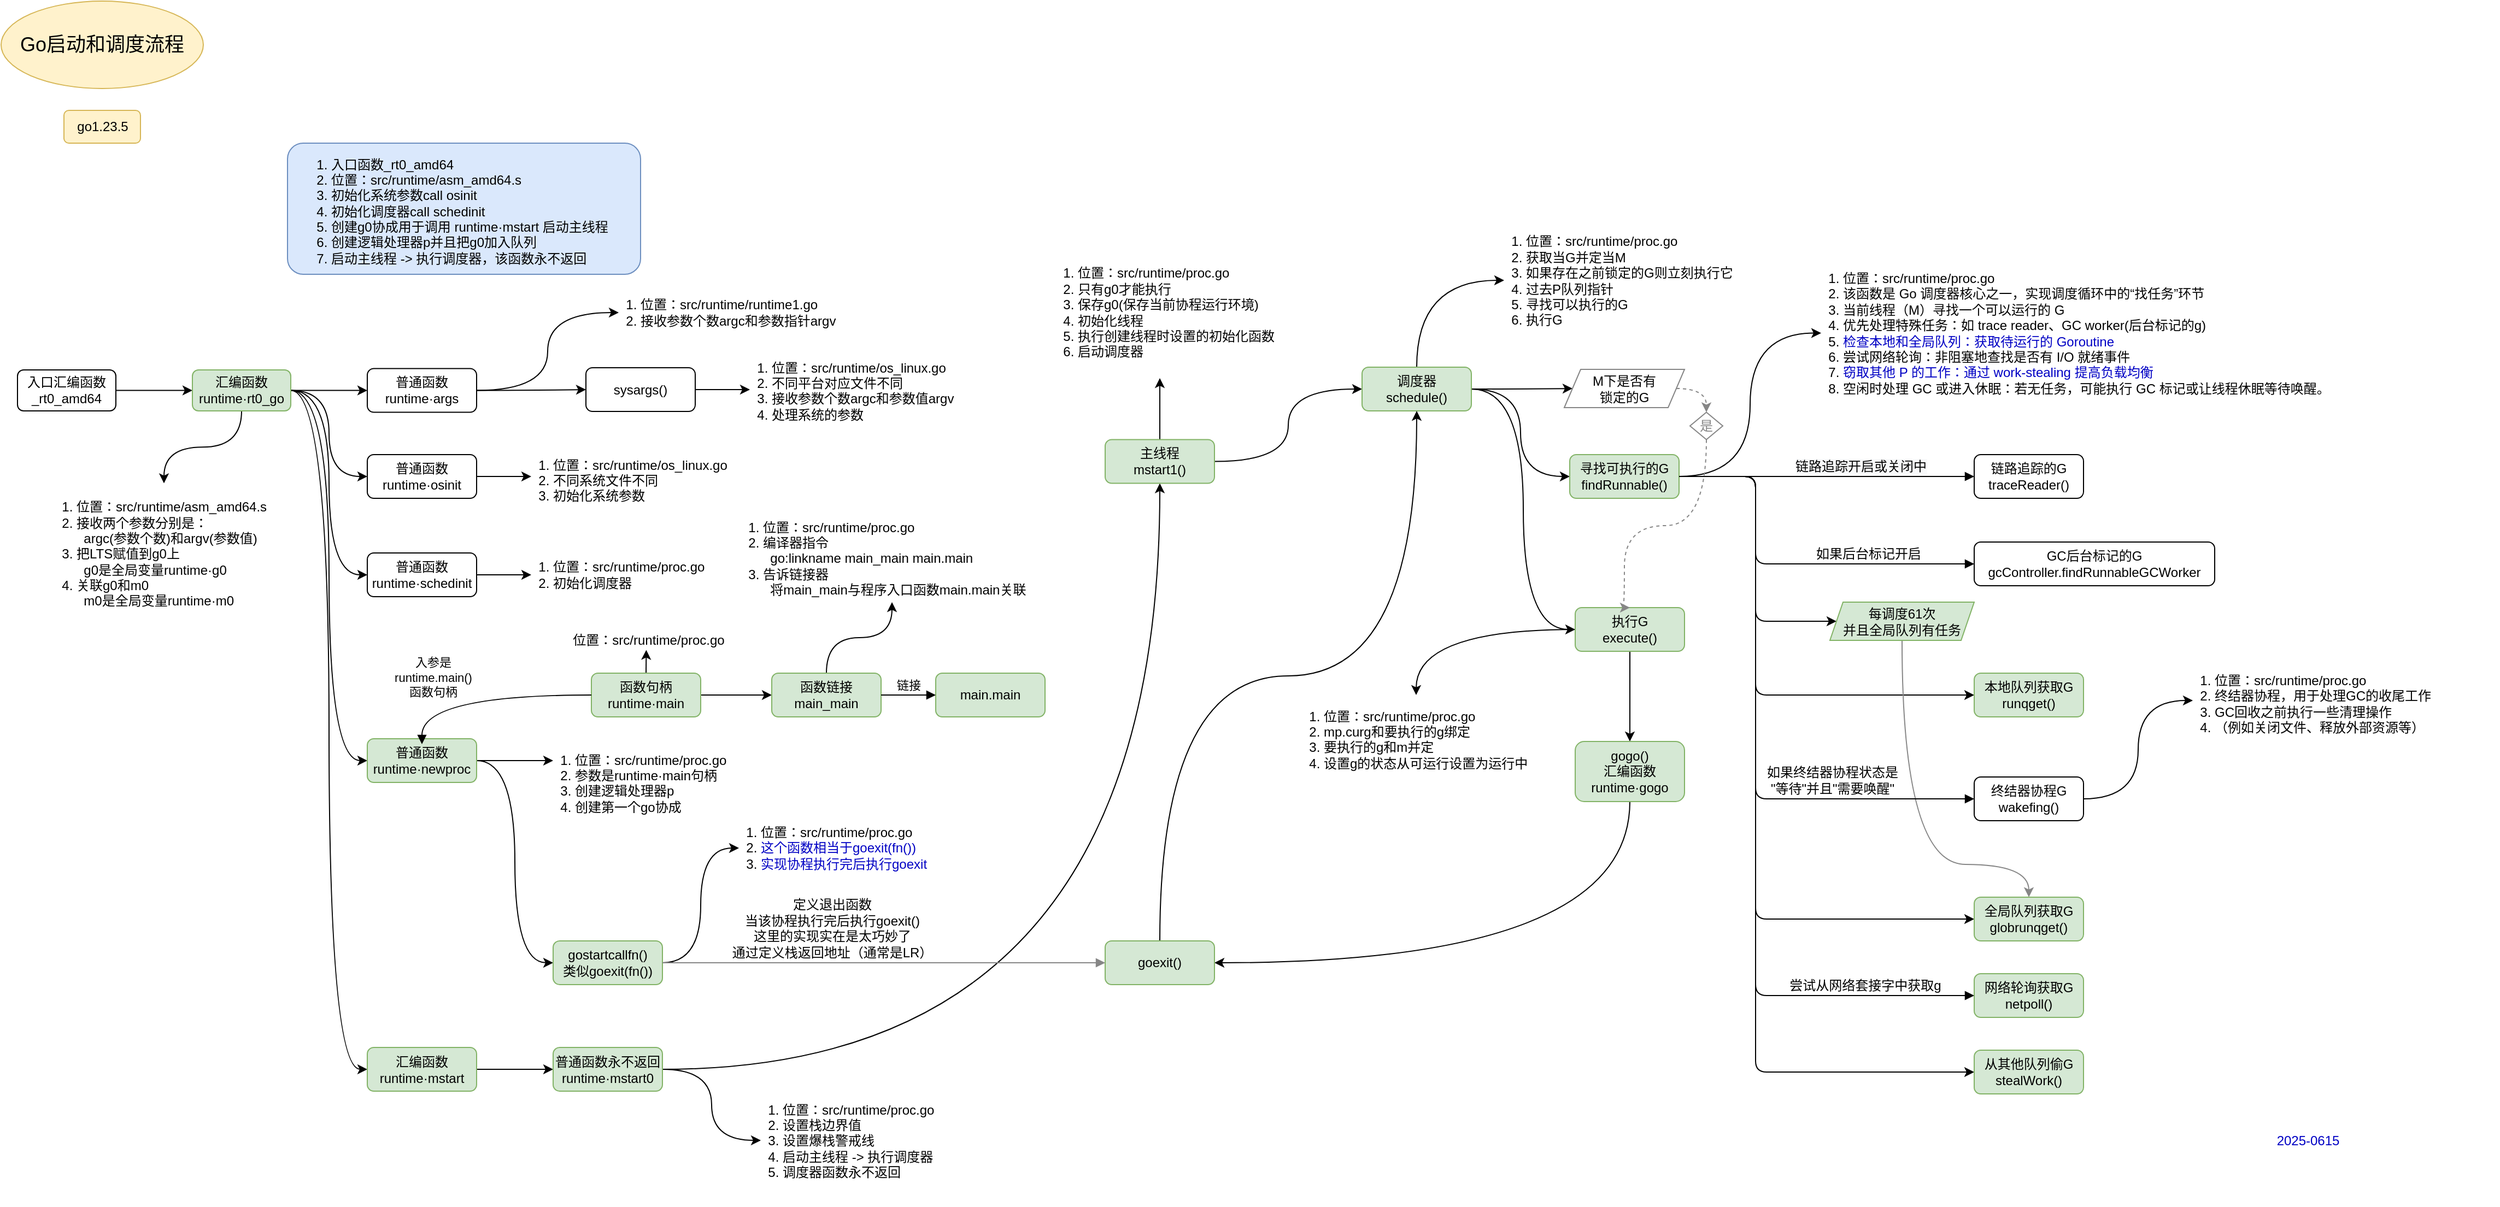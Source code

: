 <mxfile version="14.6.13" type="device"><diagram id="-mBx3Ixp7dYao347Tj0u" name="第 1 页"><mxGraphModel dx="632" dy="510" grid="1" gridSize="10" guides="1" tooltips="1" connect="1" arrows="1" fold="1" page="1" pageScale="1" pageWidth="827" pageHeight="1169" math="0" shadow="0"><root><mxCell id="0"/><mxCell id="1" parent="0"/><mxCell id="geAd1bpVaWgyXcSrwKbX-6" style="edgeStyle=orthogonalEdgeStyle;rounded=0;orthogonalLoop=1;jettySize=auto;html=1;entryX=0;entryY=0.5;entryDx=0;entryDy=0;" parent="1" source="geAd1bpVaWgyXcSrwKbX-2" target="geAd1bpVaWgyXcSrwKbX-5" edge="1"><mxGeometry relative="1" as="geometry"/></mxCell><mxCell id="geAd1bpVaWgyXcSrwKbX-2" value="入口汇编函数&lt;br&gt;_rt0_amd64" style="rounded=1;whiteSpace=wrap;html=1;" parent="1" vertex="1"><mxGeometry x="160" y="377.5" width="90" height="37.5" as="geometry"/></mxCell><mxCell id="geAd1bpVaWgyXcSrwKbX-38" style="edgeStyle=orthogonalEdgeStyle;curved=1;rounded=0;orthogonalLoop=1;jettySize=auto;html=1;fontSize=12;strokeWidth=1;" parent="1" source="geAd1bpVaWgyXcSrwKbX-5" target="geAd1bpVaWgyXcSrwKbX-30" edge="1"><mxGeometry relative="1" as="geometry"/></mxCell><mxCell id="geAd1bpVaWgyXcSrwKbX-53" style="edgeStyle=orthogonalEdgeStyle;curved=1;rounded=0;orthogonalLoop=1;jettySize=auto;html=1;entryX=0;entryY=0.5;entryDx=0;entryDy=0;fontSize=12;strokeWidth=1;" parent="1" source="geAd1bpVaWgyXcSrwKbX-5" target="geAd1bpVaWgyXcSrwKbX-32" edge="1"><mxGeometry relative="1" as="geometry"/></mxCell><mxCell id="geAd1bpVaWgyXcSrwKbX-54" style="edgeStyle=orthogonalEdgeStyle;curved=1;rounded=0;orthogonalLoop=1;jettySize=auto;html=1;entryX=0;entryY=0.5;entryDx=0;entryDy=0;fontSize=12;strokeWidth=1;" parent="1" source="geAd1bpVaWgyXcSrwKbX-5" target="geAd1bpVaWgyXcSrwKbX-33" edge="1"><mxGeometry relative="1" as="geometry"/></mxCell><mxCell id="geAd1bpVaWgyXcSrwKbX-55" style="edgeStyle=orthogonalEdgeStyle;curved=1;rounded=0;orthogonalLoop=1;jettySize=auto;html=1;entryX=0;entryY=0.5;entryDx=0;entryDy=0;fontSize=12;strokeWidth=1;" parent="1" source="geAd1bpVaWgyXcSrwKbX-5" target="geAd1bpVaWgyXcSrwKbX-34" edge="1"><mxGeometry relative="1" as="geometry"/></mxCell><mxCell id="geAd1bpVaWgyXcSrwKbX-56" style="edgeStyle=orthogonalEdgeStyle;curved=1;rounded=0;orthogonalLoop=1;jettySize=auto;html=1;entryX=0;entryY=0.5;entryDx=0;entryDy=0;fontSize=12;strokeWidth=1;" parent="1" source="geAd1bpVaWgyXcSrwKbX-5" target="geAd1bpVaWgyXcSrwKbX-39" edge="1"><mxGeometry relative="1" as="geometry"/></mxCell><mxCell id="geAd1bpVaWgyXcSrwKbX-57" style="edgeStyle=orthogonalEdgeStyle;curved=1;rounded=0;orthogonalLoop=1;jettySize=auto;html=1;entryX=0;entryY=0.5;entryDx=0;entryDy=0;fontSize=12;strokeWidth=1;" parent="1" source="geAd1bpVaWgyXcSrwKbX-5" target="geAd1bpVaWgyXcSrwKbX-40" edge="1"><mxGeometry relative="1" as="geometry"/></mxCell><mxCell id="geAd1bpVaWgyXcSrwKbX-5" value="汇编函数&lt;br&gt;runtime·rt0_go" style="rounded=1;whiteSpace=wrap;html=1;fillColor=#d5e8d4;strokeColor=#82b366;" parent="1" vertex="1"><mxGeometry x="320" y="377.5" width="90" height="37.5" as="geometry"/></mxCell><mxCell id="geAd1bpVaWgyXcSrwKbX-30" value="&lt;ol style=&quot;font-size: 12px&quot;&gt;&lt;li style=&quot;font-size: 12px&quot;&gt;位置：src/runtime/asm_amd64.s&lt;/li&gt;&lt;li style=&quot;font-size: 12px&quot;&gt;接收两个参数分别是：&lt;br&gt;&amp;nbsp; argc(参数个数)和argv(参数值)&lt;/li&gt;&lt;li style=&quot;font-size: 12px&quot;&gt;把LTS赋值到g0上&lt;br&gt;&amp;nbsp; g0是全局变量&lt;span style=&quot;font-size: 12px&quot;&gt;runtime·g0&lt;/span&gt;&lt;/li&gt;&lt;li style=&quot;font-size: 12px&quot;&gt;&lt;span style=&quot;font-size: 12px&quot;&gt;关联g0和m0&lt;br&gt;&lt;/span&gt;&amp;nbsp; m0是全局变量runtime·m0&lt;/li&gt;&lt;/ol&gt;" style="text;strokeColor=none;fillColor=none;html=1;verticalAlign=middle;overflow=hidden;align=left;spacing=0;labelBorderColor=none;labelBackgroundColor=none;imageWidth=24;imageHeight=24;arcSize=12;fontSize=12;absoluteArcSize=0;fillOpacity=100;" parent="1" vertex="1"><mxGeometry x="174" y="481.25" width="240" height="130" as="geometry"/></mxCell><mxCell id="geAd1bpVaWgyXcSrwKbX-60" style="edgeStyle=orthogonalEdgeStyle;curved=1;rounded=0;orthogonalLoop=1;jettySize=auto;html=1;entryX=0;entryY=0.5;entryDx=0;entryDy=0;fontSize=12;strokeWidth=1;" parent="1" source="geAd1bpVaWgyXcSrwKbX-32" target="geAd1bpVaWgyXcSrwKbX-59" edge="1"><mxGeometry relative="1" as="geometry"/></mxCell><mxCell id="geAd1bpVaWgyXcSrwKbX-62" style="edgeStyle=orthogonalEdgeStyle;curved=1;rounded=0;orthogonalLoop=1;jettySize=auto;html=1;fontSize=12;strokeWidth=1;" parent="1" source="geAd1bpVaWgyXcSrwKbX-32" target="geAd1bpVaWgyXcSrwKbX-61" edge="1"><mxGeometry relative="1" as="geometry"/></mxCell><mxCell id="geAd1bpVaWgyXcSrwKbX-32" value="普通函数&lt;br&gt;runtime·args" style="rounded=1;whiteSpace=wrap;html=1;labelBackgroundColor=none;align=center;" parent="1" vertex="1"><mxGeometry x="480" y="376.25" width="100" height="40" as="geometry"/></mxCell><mxCell id="geAd1bpVaWgyXcSrwKbX-69" style="edgeStyle=orthogonalEdgeStyle;curved=1;rounded=0;orthogonalLoop=1;jettySize=auto;html=1;fontSize=12;strokeWidth=1;" parent="1" source="geAd1bpVaWgyXcSrwKbX-33" target="geAd1bpVaWgyXcSrwKbX-67" edge="1"><mxGeometry relative="1" as="geometry"/></mxCell><mxCell id="geAd1bpVaWgyXcSrwKbX-33" value="普通函数&lt;br&gt;runtime·osinit" style="rounded=1;whiteSpace=wrap;html=1;labelBackgroundColor=none;align=center;" parent="1" vertex="1"><mxGeometry x="480" y="455" width="100" height="40" as="geometry"/></mxCell><mxCell id="geAd1bpVaWgyXcSrwKbX-68" style="edgeStyle=orthogonalEdgeStyle;curved=1;rounded=0;orthogonalLoop=1;jettySize=auto;html=1;fontSize=12;strokeWidth=1;entryX=0;entryY=0.5;entryDx=0;entryDy=0;" parent="1" source="geAd1bpVaWgyXcSrwKbX-34" target="geAd1bpVaWgyXcSrwKbX-66" edge="1"><mxGeometry relative="1" as="geometry"><mxPoint x="780" y="565" as="targetPoint"/></mxGeometry></mxCell><mxCell id="geAd1bpVaWgyXcSrwKbX-34" value="普通函数&lt;br&gt;runtime·schedinit" style="rounded=1;whiteSpace=wrap;html=1;labelBackgroundColor=none;align=center;" parent="1" vertex="1"><mxGeometry x="480" y="545" width="100" height="40" as="geometry"/></mxCell><mxCell id="geAd1bpVaWgyXcSrwKbX-49" style="edgeStyle=orthogonalEdgeStyle;curved=1;rounded=0;orthogonalLoop=1;jettySize=auto;html=1;entryX=0;entryY=0.25;entryDx=0;entryDy=0;fontSize=12;strokeWidth=1;" parent="1" source="geAd1bpVaWgyXcSrwKbX-39" target="geAd1bpVaWgyXcSrwKbX-48" edge="1"><mxGeometry relative="1" as="geometry"/></mxCell><mxCell id="geAd1bpVaWgyXcSrwKbX-139" style="edgeStyle=orthogonalEdgeStyle;curved=1;rounded=1;orthogonalLoop=1;jettySize=auto;html=1;entryX=0;entryY=0.5;entryDx=0;entryDy=0;fontSize=12;fontColor=#000000;strokeColor=#000000;strokeWidth=1;" parent="1" source="geAd1bpVaWgyXcSrwKbX-39" target="geAd1bpVaWgyXcSrwKbX-137" edge="1"><mxGeometry relative="1" as="geometry"/></mxCell><mxCell id="geAd1bpVaWgyXcSrwKbX-39" value="普通函数&lt;br&gt;runtime·newproc" style="rounded=1;whiteSpace=wrap;html=1;labelBackgroundColor=none;align=center;fillColor=#d5e8d4;strokeColor=#82b366;" parent="1" vertex="1"><mxGeometry x="480" y="715" width="100" height="40" as="geometry"/></mxCell><mxCell id="geAd1bpVaWgyXcSrwKbX-52" style="edgeStyle=orthogonalEdgeStyle;curved=1;rounded=0;orthogonalLoop=1;jettySize=auto;html=1;entryX=0;entryY=0.5;entryDx=0;entryDy=0;fontSize=12;strokeWidth=1;" parent="1" source="geAd1bpVaWgyXcSrwKbX-40" target="geAd1bpVaWgyXcSrwKbX-45" edge="1"><mxGeometry relative="1" as="geometry"/></mxCell><mxCell id="geAd1bpVaWgyXcSrwKbX-40" value="汇编函数&lt;br&gt;runtime·mstart" style="rounded=1;whiteSpace=wrap;html=1;labelBackgroundColor=none;align=center;fillColor=#d5e8d4;strokeColor=#82b366;" parent="1" vertex="1"><mxGeometry x="480" y="997.5" width="100" height="40" as="geometry"/></mxCell><mxCell id="geAd1bpVaWgyXcSrwKbX-71" style="edgeStyle=orthogonalEdgeStyle;curved=1;rounded=0;orthogonalLoop=1;jettySize=auto;html=1;entryX=0;entryY=0.5;entryDx=0;entryDy=0;fontSize=12;strokeWidth=1;" parent="1" source="geAd1bpVaWgyXcSrwKbX-45" target="geAd1bpVaWgyXcSrwKbX-70" edge="1"><mxGeometry relative="1" as="geometry"/></mxCell><mxCell id="geAd1bpVaWgyXcSrwKbX-73" style="edgeStyle=orthogonalEdgeStyle;curved=1;rounded=0;orthogonalLoop=1;jettySize=auto;html=1;entryX=0.5;entryY=1;entryDx=0;entryDy=0;fontSize=12;strokeWidth=1;" parent="1" source="geAd1bpVaWgyXcSrwKbX-45" target="geAd1bpVaWgyXcSrwKbX-72" edge="1"><mxGeometry relative="1" as="geometry"><mxPoint x="1100" y="550" as="targetPoint"/></mxGeometry></mxCell><mxCell id="geAd1bpVaWgyXcSrwKbX-45" value="&lt;span&gt;普通函数永不返回&lt;/span&gt;&lt;br&gt;runtime·mstart0" style="rounded=1;whiteSpace=wrap;html=1;labelBackgroundColor=none;align=center;fillColor=#d5e8d4;strokeColor=#82b366;" parent="1" vertex="1"><mxGeometry x="650" y="997.5" width="100" height="40" as="geometry"/></mxCell><mxCell id="geAd1bpVaWgyXcSrwKbX-48" value="&lt;ol&gt;&lt;li&gt;&lt;span style=&quot;font-size: 12px ; text-align: center&quot;&gt;位置：&lt;/span&gt;src/runtime/proc.go&lt;/li&gt;&lt;li style=&quot;font-size: 12px&quot;&gt;&lt;span style=&quot;text-align: center&quot;&gt;参数是runtime·main句柄&lt;/span&gt;&lt;br&gt;&lt;/li&gt;&lt;li style=&quot;font-size: 12px&quot;&gt;创建逻辑处理器p&lt;/li&gt;&lt;li style=&quot;font-size: 12px&quot;&gt;创建第一个go协成&lt;/li&gt;&lt;/ol&gt;" style="text;strokeColor=none;fillColor=none;html=1;verticalAlign=middle;overflow=hidden;align=left;spacing=0;labelBorderColor=none;labelBackgroundColor=none;imageWidth=24;imageHeight=24;arcSize=12;fontSize=12;absoluteArcSize=0;fillOpacity=100;spacingLeft=-20;" parent="1" vertex="1"><mxGeometry x="650" y="715" width="190" height="80" as="geometry"/></mxCell><mxCell id="geAd1bpVaWgyXcSrwKbX-59" value="&lt;ol&gt;&lt;li&gt;&lt;span style=&quot;font-size: 12px ; text-align: center&quot;&gt;位置：&lt;/span&gt;src/runtime/runtime1.go&lt;/li&gt;&lt;li style=&quot;font-size: 12px&quot;&gt;接收参数个数argc和参数指针argv&lt;/li&gt;&lt;/ol&gt;" style="text;strokeColor=none;fillColor=none;html=1;verticalAlign=middle;overflow=hidden;align=left;spacing=0;labelBorderColor=none;labelBackgroundColor=none;imageWidth=24;imageHeight=24;arcSize=12;fontSize=12;absoluteArcSize=0;fillOpacity=100;spacingLeft=-20;" parent="1" vertex="1"><mxGeometry x="710" y="285" width="240" height="80" as="geometry"/></mxCell><mxCell id="geAd1bpVaWgyXcSrwKbX-64" style="edgeStyle=orthogonalEdgeStyle;curved=1;rounded=0;orthogonalLoop=1;jettySize=auto;html=1;fontSize=12;strokeWidth=1;" parent="1" source="geAd1bpVaWgyXcSrwKbX-61" target="geAd1bpVaWgyXcSrwKbX-63" edge="1"><mxGeometry relative="1" as="geometry"/></mxCell><mxCell id="geAd1bpVaWgyXcSrwKbX-61" value="sysargs()" style="rounded=1;whiteSpace=wrap;html=1;labelBackgroundColor=none;align=center;" parent="1" vertex="1"><mxGeometry x="680" y="375.5" width="100" height="40" as="geometry"/></mxCell><mxCell id="geAd1bpVaWgyXcSrwKbX-63" value="&lt;ol&gt;&lt;li&gt;&lt;span style=&quot;font-size: 12px ; text-align: center&quot;&gt;位置：&lt;/span&gt;src/runtime/os_linux.go&lt;/li&gt;&lt;li&gt;不同平台对应文件不同&lt;/li&gt;&lt;li style=&quot;font-size: 12px&quot;&gt;接收参数个数argc和参数值argv&lt;/li&gt;&lt;li style=&quot;font-size: 12px&quot;&gt;处理系统的参数&lt;/li&gt;&lt;/ol&gt;" style="text;strokeColor=none;fillColor=none;html=1;verticalAlign=middle;overflow=hidden;align=left;spacing=0;labelBorderColor=none;labelBackgroundColor=none;imageWidth=24;imageHeight=24;arcSize=12;fontSize=12;absoluteArcSize=0;fillOpacity=100;spacingLeft=-20;" parent="1" vertex="1"><mxGeometry x="830" y="355.5" width="240" height="80" as="geometry"/></mxCell><mxCell id="geAd1bpVaWgyXcSrwKbX-65" value="&lt;ol&gt;&lt;li&gt;&lt;span style=&quot;text-align: center&quot;&gt;入口函数_rt0_amd64&lt;/span&gt;&lt;br&gt;&lt;/li&gt;&lt;li&gt;位置：src/runtime/asm_amd64.s&lt;/li&gt;&lt;li&gt;初始化系统参数call osinit&lt;/li&gt;&lt;li style=&quot;font-size: 12px&quot;&gt;初始化调度器call schedinit&lt;/li&gt;&lt;li style=&quot;font-size: 12px&quot;&gt;&lt;span&gt;创建g0协成用于&lt;/span&gt;&lt;span&gt;调用 runtime·mstart 启动主线程&lt;/span&gt;&lt;/li&gt;&lt;li style=&quot;font-size: 12px&quot;&gt;&lt;span&gt;创建逻辑处理器p并且把g0加入队列&lt;/span&gt;&lt;br&gt;&lt;/li&gt;&lt;li&gt;启动主线程 -&amp;gt; 执行调度器，该函数永不返回&lt;br&gt;&lt;/li&gt;&lt;/ol&gt;" style="text;html=1;verticalAlign=middle;overflow=hidden;align=left;spacing=0;labelBorderColor=none;labelBackgroundColor=none;imageWidth=24;imageHeight=24;arcSize=12;fontSize=12;absoluteArcSize=0;fillOpacity=100;fillColor=#dae8fc;strokeColor=#6c8ebf;rounded=1;" parent="1" vertex="1"><mxGeometry x="407" y="170" width="323" height="120" as="geometry"/></mxCell><mxCell id="geAd1bpVaWgyXcSrwKbX-66" value="&lt;ol&gt;&lt;li&gt;&lt;span style=&quot;font-size: 12px;&quot;&gt;位置：&lt;/span&gt;src/runtime/proc.go&lt;/li&gt;&lt;li style=&quot;font-size: 12px;&quot;&gt;初始化调度器&lt;/li&gt;&lt;/ol&gt;" style="text;strokeColor=none;fillColor=none;html=1;verticalAlign=middle;overflow=hidden;align=left;spacing=0;labelBorderColor=none;labelBackgroundColor=none;imageWidth=24;imageHeight=24;arcSize=12;fontSize=12;absoluteArcSize=0;fillOpacity=100;spacingLeft=-20;" parent="1" vertex="1"><mxGeometry x="630" y="535" width="190" height="60" as="geometry"/></mxCell><mxCell id="geAd1bpVaWgyXcSrwKbX-67" value="&lt;ol&gt;&lt;li&gt;&lt;span style=&quot;font-size: 12px&quot;&gt;位置：&lt;/span&gt;src/runtime/os_linux.go&lt;/li&gt;&lt;li&gt;不同系统文件不同&lt;/li&gt;&lt;li style=&quot;font-size: 12px&quot;&gt;初始化系统参数&lt;/li&gt;&lt;/ol&gt;" style="text;strokeColor=none;fillColor=none;html=1;verticalAlign=middle;overflow=hidden;align=left;spacing=0;labelBorderColor=none;labelBackgroundColor=none;imageWidth=24;imageHeight=24;arcSize=12;fontSize=12;absoluteArcSize=0;fillOpacity=100;spacingLeft=-20;" parent="1" vertex="1"><mxGeometry x="630" y="445" width="210" height="60" as="geometry"/></mxCell><mxCell id="geAd1bpVaWgyXcSrwKbX-70" value="&lt;ol&gt;&lt;li&gt;&lt;span style=&quot;font-size: 12px ; text-align: center&quot;&gt;位置：&lt;/span&gt;src/runtime/proc.go&lt;/li&gt;&lt;li&gt;设置栈边界值&lt;/li&gt;&lt;li&gt;设置爆栈警戒线&lt;/li&gt;&lt;li&gt;启动主线程 -&amp;gt; 执行调度器&lt;/li&gt;&lt;li&gt;调度器函数永不返回&lt;br&gt;&lt;/li&gt;&lt;/ol&gt;" style="text;strokeColor=none;fillColor=none;html=1;verticalAlign=middle;overflow=hidden;align=left;spacing=0;labelBorderColor=none;labelBackgroundColor=none;imageWidth=24;imageHeight=24;arcSize=12;fontSize=12;absoluteArcSize=0;fillOpacity=100;spacingLeft=-20;" parent="1" vertex="1"><mxGeometry x="840" y="1022.5" width="200" height="120" as="geometry"/></mxCell><mxCell id="geAd1bpVaWgyXcSrwKbX-75" style="edgeStyle=orthogonalEdgeStyle;curved=1;rounded=0;orthogonalLoop=1;jettySize=auto;html=1;entryX=0.5;entryY=1;entryDx=0;entryDy=0;fontSize=12;strokeWidth=1;" parent="1" source="geAd1bpVaWgyXcSrwKbX-72" target="geAd1bpVaWgyXcSrwKbX-74" edge="1"><mxGeometry relative="1" as="geometry"/></mxCell><mxCell id="geAd1bpVaWgyXcSrwKbX-77" style="edgeStyle=orthogonalEdgeStyle;curved=1;rounded=0;orthogonalLoop=1;jettySize=auto;html=1;entryX=0;entryY=0.5;entryDx=0;entryDy=0;fontSize=12;strokeWidth=1;" parent="1" source="geAd1bpVaWgyXcSrwKbX-72" target="geAd1bpVaWgyXcSrwKbX-76" edge="1"><mxGeometry relative="1" as="geometry"/></mxCell><mxCell id="geAd1bpVaWgyXcSrwKbX-72" value="主线程&lt;br&gt;mstart1()" style="rounded=1;whiteSpace=wrap;html=1;labelBackgroundColor=none;fontSize=12;align=center;fillColor=#d5e8d4;strokeColor=#82b366;" parent="1" vertex="1"><mxGeometry x="1155" y="441.25" width="100" height="40" as="geometry"/></mxCell><mxCell id="geAd1bpVaWgyXcSrwKbX-74" value="&lt;ol&gt;&lt;li&gt;&lt;span style=&quot;font-size: 12px ; text-align: center&quot;&gt;位置：&lt;/span&gt;src/runtime/proc.go&lt;/li&gt;&lt;li&gt;只有g0才能执行&lt;/li&gt;&lt;li&gt;保存g0(保存当前协程运行环境)&lt;/li&gt;&lt;li&gt;初始化线程&lt;/li&gt;&lt;li&gt;执行创建线程时设置的初始化函数&lt;/li&gt;&lt;li&gt;启动调度器&lt;/li&gt;&lt;/ol&gt;" style="text;strokeColor=none;fillColor=none;html=1;verticalAlign=middle;overflow=hidden;align=left;spacing=0;labelBorderColor=none;labelBackgroundColor=none;imageWidth=24;imageHeight=24;arcSize=12;fontSize=12;absoluteArcSize=0;fillOpacity=100;" parent="1" vertex="1"><mxGeometry x="1090" y="265" width="230" height="120" as="geometry"/></mxCell><mxCell id="geAd1bpVaWgyXcSrwKbX-88" style="edgeStyle=orthogonalEdgeStyle;curved=1;rounded=0;orthogonalLoop=1;jettySize=auto;html=1;entryX=0;entryY=0.5;entryDx=0;entryDy=0;fontSize=12;strokeWidth=1;exitX=0.5;exitY=0;exitDx=0;exitDy=0;" parent="1" source="geAd1bpVaWgyXcSrwKbX-76" target="geAd1bpVaWgyXcSrwKbX-87" edge="1"><mxGeometry relative="1" as="geometry"/></mxCell><mxCell id="geAd1bpVaWgyXcSrwKbX-93" style="edgeStyle=orthogonalEdgeStyle;curved=1;rounded=0;orthogonalLoop=1;jettySize=auto;html=1;fontSize=12;strokeWidth=1;entryX=0;entryY=0.5;entryDx=0;entryDy=0;" parent="1" source="geAd1bpVaWgyXcSrwKbX-76" target="geAd1bpVaWgyXcSrwKbX-115" edge="1"><mxGeometry relative="1" as="geometry"><mxPoint x="1560" y="370" as="targetPoint"/></mxGeometry></mxCell><mxCell id="geAd1bpVaWgyXcSrwKbX-96" style="edgeStyle=orthogonalEdgeStyle;curved=1;rounded=0;orthogonalLoop=1;jettySize=auto;html=1;entryX=0;entryY=0.5;entryDx=0;entryDy=0;fontSize=12;strokeWidth=1;" parent="1" source="geAd1bpVaWgyXcSrwKbX-76" target="geAd1bpVaWgyXcSrwKbX-89" edge="1"><mxGeometry relative="1" as="geometry"/></mxCell><mxCell id="geAd1bpVaWgyXcSrwKbX-97" style="edgeStyle=orthogonalEdgeStyle;curved=1;rounded=0;orthogonalLoop=1;jettySize=auto;html=1;entryX=0;entryY=0.5;entryDx=0;entryDy=0;fontSize=12;strokeWidth=1;" parent="1" source="geAd1bpVaWgyXcSrwKbX-76" target="geAd1bpVaWgyXcSrwKbX-91" edge="1"><mxGeometry relative="1" as="geometry"/></mxCell><mxCell id="geAd1bpVaWgyXcSrwKbX-76" value="调度器&lt;br&gt;schedule()" style="rounded=1;whiteSpace=wrap;html=1;labelBackgroundColor=none;fontSize=12;align=center;fillColor=#d5e8d4;strokeColor=#82b366;" parent="1" vertex="1"><mxGeometry x="1390" y="375" width="100" height="40" as="geometry"/></mxCell><mxCell id="geAd1bpVaWgyXcSrwKbX-94" style="edgeStyle=orthogonalEdgeStyle;curved=1;rounded=0;orthogonalLoop=1;jettySize=auto;html=1;entryX=0.5;entryY=0;entryDx=0;entryDy=0;fontSize=12;strokeWidth=1;fontColor=#C6C6C6;dashed=1;strokeColor=#868686;exitX=1;exitY=0.5;exitDx=0;exitDy=0;" parent="1" source="geAd1bpVaWgyXcSrwKbX-115" target="geAd1bpVaWgyXcSrwKbX-92" edge="1"><mxGeometry relative="1" as="geometry"/></mxCell><mxCell id="geAd1bpVaWgyXcSrwKbX-87" value="&lt;ol&gt;&lt;li&gt;&lt;span style=&quot;font-size: 12px ; text-align: center&quot;&gt;位置：&lt;/span&gt;src/runtime/proc.go&lt;/li&gt;&lt;li&gt;获取当G并定当M&lt;/li&gt;&lt;li&gt;如果存在之前锁定的G则立刻执行它&lt;/li&gt;&lt;li&gt;过去P队列指针&lt;/li&gt;&lt;li&gt;寻找可以执行的G&lt;/li&gt;&lt;li&gt;执行G&lt;/li&gt;&lt;/ol&gt;" style="text;strokeColor=none;fillColor=none;html=1;verticalAlign=middle;overflow=hidden;align=left;spacing=0;labelBorderColor=none;labelBackgroundColor=none;imageWidth=24;imageHeight=24;arcSize=12;fontSize=12;absoluteArcSize=0;fillOpacity=100;spacingLeft=-20;" parent="1" vertex="1"><mxGeometry x="1520" y="235.5" width="240" height="120" as="geometry"/></mxCell><mxCell id="geAd1bpVaWgyXcSrwKbX-99" style="edgeStyle=orthogonalEdgeStyle;curved=1;rounded=0;orthogonalLoop=1;jettySize=auto;html=1;entryX=0;entryY=0.5;entryDx=0;entryDy=0;fontSize=12;strokeWidth=1;" parent="1" source="geAd1bpVaWgyXcSrwKbX-89" target="geAd1bpVaWgyXcSrwKbX-98" edge="1"><mxGeometry relative="1" as="geometry"/></mxCell><mxCell id="geAd1bpVaWgyXcSrwKbX-109" style="rounded=1;orthogonalLoop=1;jettySize=auto;html=1;fontSize=12;fontColor=#000000;strokeColor=#000000;strokeWidth=1;exitX=1;exitY=0.5;exitDx=0;exitDy=0;entryX=0;entryY=0.5;entryDx=0;entryDy=0;edgeStyle=orthogonalEdgeStyle;" parent="1" source="geAd1bpVaWgyXcSrwKbX-89" target="geAd1bpVaWgyXcSrwKbX-118" edge="1"><mxGeometry relative="1" as="geometry"><mxPoint x="1720" y="670" as="targetPoint"/><Array as="points"><mxPoint x="1750" y="475"/><mxPoint x="1750" y="608"/></Array></mxGeometry></mxCell><mxCell id="geAd1bpVaWgyXcSrwKbX-120" style="edgeStyle=orthogonalEdgeStyle;rounded=1;orthogonalLoop=1;jettySize=auto;html=1;entryX=0;entryY=0.5;entryDx=0;entryDy=0;fontSize=12;fontColor=#000000;strokeColor=#000000;strokeWidth=1;" parent="1" source="geAd1bpVaWgyXcSrwKbX-89" target="geAd1bpVaWgyXcSrwKbX-119" edge="1"><mxGeometry relative="1" as="geometry"><Array as="points"><mxPoint x="1750" y="475"/><mxPoint x="1750" y="675"/></Array></mxGeometry></mxCell><mxCell id="geAd1bpVaWgyXcSrwKbX-122" style="edgeStyle=orthogonalEdgeStyle;rounded=1;orthogonalLoop=1;jettySize=auto;html=1;entryX=0;entryY=0.5;entryDx=0;entryDy=0;fontSize=12;fontColor=#000000;strokeColor=#000000;strokeWidth=1;" parent="1" source="geAd1bpVaWgyXcSrwKbX-89" target="geAd1bpVaWgyXcSrwKbX-110" edge="1"><mxGeometry relative="1" as="geometry"><mxPoint x="1816.0" y="832.5" as="targetPoint"/><Array as="points"><mxPoint x="1750" y="475"/><mxPoint x="1750" y="880"/></Array></mxGeometry></mxCell><mxCell id="geAd1bpVaWgyXcSrwKbX-132" style="edgeStyle=orthogonalEdgeStyle;rounded=1;orthogonalLoop=1;jettySize=auto;html=1;entryX=0;entryY=0.5;entryDx=0;entryDy=0;fontSize=12;fontColor=#000000;strokeColor=#000000;strokeWidth=1;" parent="1" source="geAd1bpVaWgyXcSrwKbX-89" target="geAd1bpVaWgyXcSrwKbX-130" edge="1"><mxGeometry relative="1" as="geometry"><Array as="points"><mxPoint x="1750" y="475"/><mxPoint x="1750" y="1020"/></Array></mxGeometry></mxCell><mxCell id="geAd1bpVaWgyXcSrwKbX-89" value="寻找可执行的G&lt;br&gt;findRunnable()" style="rounded=1;whiteSpace=wrap;html=1;labelBackgroundColor=none;fontSize=12;align=center;fillColor=#d5e8d4;strokeColor=#82b366;" parent="1" vertex="1"><mxGeometry x="1580" y="455" width="100" height="40" as="geometry"/></mxCell><mxCell id="geAd1bpVaWgyXcSrwKbX-135" style="edgeStyle=orthogonalEdgeStyle;rounded=1;orthogonalLoop=1;jettySize=auto;html=1;fontSize=12;fontColor=#000000;strokeWidth=1;curved=1;" parent="1" source="geAd1bpVaWgyXcSrwKbX-91" target="geAd1bpVaWgyXcSrwKbX-133" edge="1"><mxGeometry relative="1" as="geometry"/></mxCell><mxCell id="geAd1bpVaWgyXcSrwKbX-136" style="edgeStyle=orthogonalEdgeStyle;curved=1;rounded=1;orthogonalLoop=1;jettySize=auto;html=1;fontSize=12;fontColor=#000000;strokeColor=#000000;strokeWidth=1;" parent="1" source="geAd1bpVaWgyXcSrwKbX-91" target="geAd1bpVaWgyXcSrwKbX-134" edge="1"><mxGeometry relative="1" as="geometry"/></mxCell><mxCell id="geAd1bpVaWgyXcSrwKbX-91" value="执行G&lt;br&gt;execute()" style="rounded=1;whiteSpace=wrap;html=1;labelBackgroundColor=none;fontSize=12;align=center;fillColor=#d5e8d4;strokeColor=#82b366;" parent="1" vertex="1"><mxGeometry x="1585" y="595" width="100" height="40" as="geometry"/></mxCell><mxCell id="geAd1bpVaWgyXcSrwKbX-95" style="rounded=0;orthogonalLoop=1;jettySize=auto;html=1;entryX=0.5;entryY=0;entryDx=0;entryDy=0;fontSize=12;strokeWidth=1;exitX=0.5;exitY=1;exitDx=0;exitDy=0;dashed=1;fontColor=#868686;strokeColor=#868686;edgeStyle=orthogonalEdgeStyle;curved=1;" parent="1" source="geAd1bpVaWgyXcSrwKbX-92" target="geAd1bpVaWgyXcSrwKbX-91" edge="1"><mxGeometry relative="1" as="geometry"><Array as="points"><mxPoint x="1705" y="520"/><mxPoint x="1630" y="520"/></Array></mxGeometry></mxCell><mxCell id="geAd1bpVaWgyXcSrwKbX-92" value="是" style="rhombus;whiteSpace=wrap;html=1;labelBackgroundColor=none;fontSize=12;fillColor=none;align=center;strokeColor=#868686;fontColor=#868686;" parent="1" vertex="1"><mxGeometry x="1690" y="416.25" width="30" height="25" as="geometry"/></mxCell><mxCell id="geAd1bpVaWgyXcSrwKbX-98" value="&lt;ol&gt;&lt;li&gt;&lt;span style=&quot;font-size: 12px ; text-align: center&quot;&gt;位置：&lt;/span&gt;src/runtime/proc.go&lt;/li&gt;&lt;li&gt;该函数是 Go 调度器核心之一，实现调度循环中的“找任务”环节&lt;br&gt;&lt;/li&gt;&lt;li&gt;当前线程（M）寻找一个可以运行的 G&lt;/li&gt;&lt;li&gt;优先处理特殊任务：如 trace reader、GC worker(后台标记的g)&lt;/li&gt;&lt;li&gt;&lt;font color=&quot;#0000c4&quot;&gt;检查本地和全局队列：获取待运行的 Goroutine&lt;/font&gt;&lt;/li&gt;&lt;li&gt;尝试网络轮询：非阻塞地查找是否有 I/O 就绪事件&lt;/li&gt;&lt;li&gt;&lt;font color=&quot;#0000c4&quot;&gt;窃取其他 P 的工作：通过 work-stealing 提高负载均衡&lt;/font&gt;&lt;/li&gt;&lt;li&gt;空闲时处理 GC 或进入休眠：若无任务，可能执行 GC 标记或让线程休眠等待唤醒。&lt;br&gt;&lt;/li&gt;&lt;/ol&gt;" style="text;strokeColor=none;fillColor=none;html=1;verticalAlign=middle;overflow=hidden;align=left;spacing=0;labelBorderColor=none;labelBackgroundColor=none;imageWidth=24;imageHeight=24;arcSize=12;fontSize=12;absoluteArcSize=0;fillOpacity=100;spacingLeft=-20;" parent="1" vertex="1"><mxGeometry x="1810" y="271.25" width="490" height="145" as="geometry"/></mxCell><mxCell id="geAd1bpVaWgyXcSrwKbX-103" value="链路追踪的G&lt;br&gt;traceReader()" style="rounded=1;whiteSpace=wrap;html=1;labelBackgroundColor=none;fontSize=12;align=center;" parent="1" vertex="1"><mxGeometry x="1950" y="455" width="100" height="40" as="geometry"/></mxCell><mxCell id="geAd1bpVaWgyXcSrwKbX-105" value="&lt;span style=&quot;background-color: rgb(248 , 249 , 250)&quot;&gt;链路追踪开启或关闭中&lt;/span&gt;" style="html=1;verticalAlign=bottom;endArrow=block;shadow=0;edgeStyle=orthogonalEdgeStyle;fontSize=12;strokeWidth=1;exitX=1;exitY=0.5;exitDx=0;exitDy=0;entryX=0;entryY=0.5;entryDx=0;entryDy=0;" parent="1" source="geAd1bpVaWgyXcSrwKbX-89" target="geAd1bpVaWgyXcSrwKbX-103" edge="1"><mxGeometry x="0.238" width="80" relative="1" as="geometry"><mxPoint x="1780" y="630" as="sourcePoint"/><mxPoint x="1860" y="630" as="targetPoint"/><mxPoint x="-1" as="offset"/></mxGeometry></mxCell><mxCell id="geAd1bpVaWgyXcSrwKbX-106" value="GC后台标记的G&lt;br&gt;gcController.findRunnableGCWorker" style="rounded=1;whiteSpace=wrap;html=1;labelBackgroundColor=none;fontSize=12;align=center;" parent="1" vertex="1"><mxGeometry x="1950" y="535" width="220" height="40" as="geometry"/></mxCell><mxCell id="geAd1bpVaWgyXcSrwKbX-107" value="如果后台标记开启" style="html=1;verticalAlign=bottom;endArrow=block;shadow=0;edgeStyle=orthogonalEdgeStyle;fontSize=12;fontColor=#000000;strokeColor=#000000;strokeWidth=1;exitX=1;exitY=0.5;exitDx=0;exitDy=0;entryX=0;entryY=0.5;entryDx=0;entryDy=0;" parent="1" source="geAd1bpVaWgyXcSrwKbX-89" target="geAd1bpVaWgyXcSrwKbX-106" edge="1"><mxGeometry x="0.448" width="80" relative="1" as="geometry"><mxPoint x="1790" y="690" as="sourcePoint"/><mxPoint x="1870" y="690" as="targetPoint"/><Array as="points"><mxPoint x="1750" y="475"/><mxPoint x="1750" y="555"/></Array><mxPoint x="-1" as="offset"/></mxGeometry></mxCell><mxCell id="geAd1bpVaWgyXcSrwKbX-111" style="edgeStyle=orthogonalEdgeStyle;curved=1;rounded=0;orthogonalLoop=1;jettySize=auto;html=1;entryX=0.5;entryY=0;entryDx=0;entryDy=0;fontSize=12;fontColor=#000000;strokeWidth=1;exitX=0.5;exitY=1;exitDx=0;exitDy=0;strokeColor=#868686;" parent="1" source="geAd1bpVaWgyXcSrwKbX-118" target="geAd1bpVaWgyXcSrwKbX-110" edge="1"><mxGeometry relative="1" as="geometry"><mxPoint x="1920" y="600.0" as="sourcePoint"/><Array as="points"><mxPoint x="1884" y="830"/><mxPoint x="2000" y="830"/></Array></mxGeometry></mxCell><mxCell id="geAd1bpVaWgyXcSrwKbX-110" value="全局队列获取G&lt;br&gt;globrunqget()" style="rounded=1;whiteSpace=wrap;html=1;labelBackgroundColor=none;fontSize=12;align=center;fillColor=#d5e8d4;strokeColor=#82b366;" parent="1" vertex="1"><mxGeometry x="1950" y="860" width="100" height="40" as="geometry"/></mxCell><mxCell id="geAd1bpVaWgyXcSrwKbX-115" value="&lt;span&gt;M下是否有&lt;/span&gt;&lt;br&gt;&lt;span&gt;锁定的G&lt;/span&gt;" style="shape=parallelogram;perimeter=parallelogramPerimeter;whiteSpace=wrap;html=1;fixedSize=1;labelBackgroundColor=none;fontSize=12;fontColor=#000000;strokeColor=#868686;fillColor=none;align=center;size=15;" parent="1" vertex="1"><mxGeometry x="1575" y="377" width="110" height="35" as="geometry"/></mxCell><mxCell id="geAd1bpVaWgyXcSrwKbX-118" value="&lt;span&gt;每调度61次&lt;br&gt;并且全局队列有任务&lt;/span&gt;" style="shape=parallelogram;perimeter=parallelogramPerimeter;whiteSpace=wrap;html=1;fixedSize=1;labelBackgroundColor=none;fontSize=12;strokeColor=#82b366;fillColor=#d5e8d4;align=center;size=12.0;" parent="1" vertex="1"><mxGeometry x="1818" y="590" width="132" height="35" as="geometry"/></mxCell><mxCell id="geAd1bpVaWgyXcSrwKbX-119" value="本地队列获取G&lt;br&gt;runqget()" style="rounded=1;whiteSpace=wrap;html=1;labelBackgroundColor=none;fontSize=12;align=center;fillColor=#d5e8d4;strokeColor=#82b366;" parent="1" vertex="1"><mxGeometry x="1950" y="655" width="100" height="40" as="geometry"/></mxCell><mxCell id="geAd1bpVaWgyXcSrwKbX-128" style="edgeStyle=orthogonalEdgeStyle;rounded=1;orthogonalLoop=1;jettySize=auto;html=1;entryX=0;entryY=0.5;entryDx=0;entryDy=0;fontSize=12;fontColor=#000000;strokeColor=#000000;strokeWidth=1;curved=1;" parent="1" source="geAd1bpVaWgyXcSrwKbX-124" target="geAd1bpVaWgyXcSrwKbX-127" edge="1"><mxGeometry relative="1" as="geometry"/></mxCell><mxCell id="geAd1bpVaWgyXcSrwKbX-124" value="终结器协程G&lt;br&gt;wakefing()" style="rounded=1;whiteSpace=wrap;html=1;labelBackgroundColor=none;fontSize=12;align=center;" parent="1" vertex="1"><mxGeometry x="1950" y="750" width="100" height="40" as="geometry"/></mxCell><mxCell id="geAd1bpVaWgyXcSrwKbX-126" value="如果终结器协程状态是&lt;br&gt;&quot;等待&quot;并且&quot;需要唤醒&quot;" style="html=1;verticalAlign=bottom;endArrow=block;shadow=0;edgeStyle=orthogonalEdgeStyle;fontSize=12;fontColor=#000000;strokeColor=#000000;strokeWidth=1;exitX=1;exitY=0.5;exitDx=0;exitDy=0;entryX=0;entryY=0.5;entryDx=0;entryDy=0;" parent="1" source="geAd1bpVaWgyXcSrwKbX-89" target="geAd1bpVaWgyXcSrwKbX-124" edge="1"><mxGeometry x="0.54" width="80" relative="1" as="geometry"><mxPoint x="2220" y="870" as="sourcePoint"/><mxPoint x="2300" y="870" as="targetPoint"/><Array as="points"><mxPoint x="1750" y="475"/><mxPoint x="1750" y="770"/></Array><mxPoint as="offset"/></mxGeometry></mxCell><mxCell id="geAd1bpVaWgyXcSrwKbX-127" value="&lt;ol&gt;&lt;li&gt;&lt;span style=&quot;font-size: 12px ; text-align: center&quot;&gt;位置：&lt;/span&gt;src/runtime/proc.go&lt;/li&gt;&lt;li&gt;终结器协程，用于处理GC的收尾工作&lt;/li&gt;&lt;li&gt;GC回收之前执行一些清理操作&lt;/li&gt;&lt;li&gt;（例如关闭文件、释放外部资源等）&lt;br&gt;&lt;/li&gt;&lt;/ol&gt;" style="text;strokeColor=none;fillColor=none;html=1;verticalAlign=middle;overflow=hidden;align=left;spacing=0;labelBorderColor=none;labelBackgroundColor=none;imageWidth=24;imageHeight=24;arcSize=12;fontSize=12;absoluteArcSize=0;fillOpacity=100;spacingLeft=-20;" parent="1" vertex="1"><mxGeometry x="2150" y="642.5" width="280" height="75" as="geometry"/></mxCell><mxCell id="geAd1bpVaWgyXcSrwKbX-129" value="网络轮询获取G&lt;br&gt;netpoll()" style="rounded=1;whiteSpace=wrap;html=1;labelBackgroundColor=none;fontSize=12;align=center;fillColor=#d5e8d4;strokeColor=#82b366;" parent="1" vertex="1"><mxGeometry x="1950" y="930" width="100" height="40" as="geometry"/></mxCell><mxCell id="geAd1bpVaWgyXcSrwKbX-130" value="从其他队列偷G&lt;br&gt;stealWork()" style="rounded=1;whiteSpace=wrap;html=1;labelBackgroundColor=none;fontSize=12;align=center;fillColor=#d5e8d4;strokeColor=#82b366;" parent="1" vertex="1"><mxGeometry x="1950" y="1000" width="100" height="40" as="geometry"/></mxCell><mxCell id="geAd1bpVaWgyXcSrwKbX-131" value="尝试从网络套接字中获取g" style="html=1;verticalAlign=bottom;endArrow=block;shadow=0;edgeStyle=orthogonalEdgeStyle;fontSize=12;fontColor=#000000;strokeColor=#000000;strokeWidth=1;exitX=1;exitY=0.5;exitDx=0;exitDy=0;entryX=0;entryY=0.5;entryDx=0;entryDy=0;" parent="1" source="geAd1bpVaWgyXcSrwKbX-89" target="geAd1bpVaWgyXcSrwKbX-129" edge="1"><mxGeometry x="0.732" width="80" relative="1" as="geometry"><mxPoint x="1700" y="1040" as="sourcePoint"/><mxPoint x="2020" y="1060" as="targetPoint"/><Array as="points"><mxPoint x="1750" y="475"/><mxPoint x="1750" y="950"/></Array><mxPoint as="offset"/></mxGeometry></mxCell><mxCell id="geAd1bpVaWgyXcSrwKbX-133" value="&lt;ol&gt;&lt;li&gt;&lt;span style=&quot;font-size: 12px ; text-align: center&quot;&gt;位置：&lt;/span&gt;src/runtime/proc.go&lt;/li&gt;&lt;li&gt;mp.curg和要执行的g绑定&lt;/li&gt;&lt;li&gt;要执行的g和m并定&lt;/li&gt;&lt;li&gt;设置g的状态从可运行设置为运行中&lt;/li&gt;&lt;/ol&gt;" style="text;strokeColor=none;fillColor=none;html=1;verticalAlign=middle;overflow=hidden;align=left;spacing=0;labelBorderColor=none;labelBackgroundColor=none;imageWidth=24;imageHeight=24;arcSize=12;fontSize=12;absoluteArcSize=0;fillOpacity=100;" parent="1" vertex="1"><mxGeometry x="1315" y="675" width="249" height="80" as="geometry"/></mxCell><mxCell id="geAd1bpVaWgyXcSrwKbX-143" style="rounded=1;orthogonalLoop=1;jettySize=auto;html=1;entryX=1;entryY=0.5;entryDx=0;entryDy=0;fontSize=12;fontColor=#000000;strokeColor=#000000;strokeWidth=1;exitX=0.5;exitY=1;exitDx=0;exitDy=0;edgeStyle=orthogonalEdgeStyle;curved=1;" parent="1" source="geAd1bpVaWgyXcSrwKbX-134" target="geAd1bpVaWgyXcSrwKbX-141" edge="1"><mxGeometry relative="1" as="geometry"/></mxCell><mxCell id="geAd1bpVaWgyXcSrwKbX-134" value="gogo()&lt;br&gt;汇编函数&lt;br&gt;runtime·gogo" style="rounded=1;whiteSpace=wrap;html=1;labelBackgroundColor=none;fontSize=12;align=center;fillColor=#d5e8d4;strokeColor=#82b366;" parent="1" vertex="1"><mxGeometry x="1585" y="717.5" width="100" height="55" as="geometry"/></mxCell><mxCell id="geAd1bpVaWgyXcSrwKbX-140" style="edgeStyle=orthogonalEdgeStyle;curved=1;rounded=1;orthogonalLoop=1;jettySize=auto;html=1;entryX=0;entryY=0.5;entryDx=0;entryDy=0;fontSize=12;fontColor=#000000;strokeColor=#000000;strokeWidth=1;exitX=1;exitY=0.5;exitDx=0;exitDy=0;" parent="1" source="geAd1bpVaWgyXcSrwKbX-137" target="geAd1bpVaWgyXcSrwKbX-138" edge="1"><mxGeometry relative="1" as="geometry"/></mxCell><mxCell id="geAd1bpVaWgyXcSrwKbX-137" value="gostartcallfn()&lt;br&gt;类似goexit(fn())" style="rounded=1;whiteSpace=wrap;html=1;labelBackgroundColor=none;align=center;fillColor=#d5e8d4;strokeColor=#82b366;" parent="1" vertex="1"><mxGeometry x="650" y="900" width="100" height="40" as="geometry"/></mxCell><mxCell id="geAd1bpVaWgyXcSrwKbX-138" value="&lt;ol&gt;&lt;li&gt;&lt;span style=&quot;font-size: 12px&quot;&gt;位置：&lt;/span&gt;src/runtime/proc.go&lt;/li&gt;&lt;li style=&quot;font-size: 12px&quot;&gt;&lt;font color=&quot;#0000c4&quot;&gt;这个函数相当于goexit(fn())&lt;/font&gt;&lt;/li&gt;&lt;li style=&quot;font-size: 12px&quot;&gt;&lt;font color=&quot;#0000c4&quot;&gt;实现协程执行完后执行goexit&lt;/font&gt;&lt;/li&gt;&lt;/ol&gt;" style="text;strokeColor=none;fillColor=none;html=1;verticalAlign=middle;overflow=hidden;align=left;spacing=0;labelBorderColor=none;labelBackgroundColor=none;imageWidth=24;imageHeight=24;arcSize=12;fontSize=12;absoluteArcSize=0;fillOpacity=100;spacingLeft=-20;" parent="1" vertex="1"><mxGeometry x="820" y="775" width="200" height="80" as="geometry"/></mxCell><mxCell id="geAd1bpVaWgyXcSrwKbX-144" style="edgeStyle=orthogonalEdgeStyle;rounded=1;orthogonalLoop=1;jettySize=auto;html=1;entryX=0.5;entryY=1;entryDx=0;entryDy=0;fontSize=12;fontColor=#000000;strokeColor=#000000;strokeWidth=1;exitX=0.5;exitY=0;exitDx=0;exitDy=0;curved=1;" parent="1" source="geAd1bpVaWgyXcSrwKbX-141" target="geAd1bpVaWgyXcSrwKbX-76" edge="1"><mxGeometry relative="1" as="geometry"/></mxCell><mxCell id="geAd1bpVaWgyXcSrwKbX-141" value="goexit()" style="rounded=1;whiteSpace=wrap;html=1;labelBackgroundColor=none;align=center;fillColor=#d5e8d4;strokeColor=#82b366;" parent="1" vertex="1"><mxGeometry x="1155" y="900" width="100" height="40" as="geometry"/></mxCell><mxCell id="geAd1bpVaWgyXcSrwKbX-142" value="定义退出函数&lt;br&gt;当该协程执行完后执行goexit()&lt;br&gt;这里的实现实在是太巧妙了&lt;br&gt;通过定义栈返回地址（通常是LR）" style="html=1;verticalAlign=bottom;endArrow=block;shadow=0;edgeStyle=orthogonalEdgeStyle;fontSize=12;fontColor=#000000;strokeWidth=1;entryX=0;entryY=0.5;entryDx=0;entryDy=0;exitX=1;exitY=0.5;exitDx=0;exitDy=0;strokeColor=#868686;" parent="1" source="geAd1bpVaWgyXcSrwKbX-137" target="geAd1bpVaWgyXcSrwKbX-141" edge="1"><mxGeometry x="-0.233" width="80" relative="1" as="geometry"><mxPoint x="820" y="942.5" as="sourcePoint"/><mxPoint x="900" y="942.5" as="targetPoint"/><mxPoint x="-1" as="offset"/></mxGeometry></mxCell><mxCell id="JX5OC5DCKtgziN9daoUz-4" style="edgeStyle=orthogonalEdgeStyle;curved=1;rounded=0;orthogonalLoop=1;jettySize=auto;html=1;entryX=0;entryY=0.5;entryDx=0;entryDy=0;" parent="1" source="JX5OC5DCKtgziN9daoUz-1" target="JX5OC5DCKtgziN9daoUz-3" edge="1"><mxGeometry relative="1" as="geometry"/></mxCell><mxCell id="JX5OC5DCKtgziN9daoUz-6" style="edgeStyle=orthogonalEdgeStyle;curved=1;rounded=0;orthogonalLoop=1;jettySize=auto;html=1;exitX=0.5;exitY=0;exitDx=0;exitDy=0;entryX=0.488;entryY=0.936;entryDx=0;entryDy=0;entryPerimeter=0;" parent="1" source="JX5OC5DCKtgziN9daoUz-1" target="JX5OC5DCKtgziN9daoUz-46" edge="1"><mxGeometry relative="1" as="geometry"><mxPoint x="840" y="592" as="targetPoint"/></mxGeometry></mxCell><mxCell id="JX5OC5DCKtgziN9daoUz-1" value="函数句柄&lt;br&gt;runtime·main" style="rounded=1;whiteSpace=wrap;html=1;labelBackgroundColor=none;align=center;fillColor=#d5e8d4;strokeColor=#82b366;" parent="1" vertex="1"><mxGeometry x="685" y="655" width="100" height="40" as="geometry"/></mxCell><mxCell id="JX5OC5DCKtgziN9daoUz-2" value="入参是&lt;br&gt;runtime.main()&lt;br&gt;函数句柄" style="html=1;verticalAlign=bottom;endArrow=block;shadow=0;exitX=0;exitY=0.5;exitDx=0;exitDy=0;entryX=0.5;entryY=0.125;entryDx=0;entryDy=0;entryPerimeter=0;edgeStyle=orthogonalEdgeStyle;curved=1;" parent="1" source="JX5OC5DCKtgziN9daoUz-1" target="geAd1bpVaWgyXcSrwKbX-39" edge="1"><mxGeometry x="0.61" y="10" width="80" relative="1" as="geometry"><mxPoint x="280" y="790" as="sourcePoint"/><mxPoint x="360" y="790" as="targetPoint"/><mxPoint as="offset"/></mxGeometry></mxCell><mxCell id="JX5OC5DCKtgziN9daoUz-50" style="edgeStyle=orthogonalEdgeStyle;curved=1;rounded=0;orthogonalLoop=1;jettySize=auto;html=1;" parent="1" source="JX5OC5DCKtgziN9daoUz-3" target="JX5OC5DCKtgziN9daoUz-49" edge="1"><mxGeometry relative="1" as="geometry"/></mxCell><mxCell id="JX5OC5DCKtgziN9daoUz-3" value="函数链接&lt;br&gt;main_main" style="rounded=1;whiteSpace=wrap;html=1;labelBackgroundColor=none;align=center;fillColor=#d5e8d4;strokeColor=#82b366;" parent="1" vertex="1"><mxGeometry x="850" y="655" width="100" height="40" as="geometry"/></mxCell><mxCell id="JX5OC5DCKtgziN9daoUz-46" value="位置：src/runtime/proc.go" style="text;html=1;align=center;verticalAlign=middle;resizable=0;points=[];autosize=1;strokeColor=none;" parent="1" vertex="1"><mxGeometry x="662" y="615" width="150" height="20" as="geometry"/></mxCell><mxCell id="JX5OC5DCKtgziN9daoUz-47" value="main.main" style="rounded=1;whiteSpace=wrap;html=1;labelBackgroundColor=none;align=center;fillColor=#d5e8d4;strokeColor=#82b366;" parent="1" vertex="1"><mxGeometry x="1000" y="655" width="100" height="40" as="geometry"/></mxCell><mxCell id="JX5OC5DCKtgziN9daoUz-49" value="&lt;ol style=&quot;margin: 0px ; padding-left: 10px&quot;&gt;&lt;li style=&quot;margin: 0px ; padding: 0px&quot;&gt;&lt;span style=&quot;text-align: center&quot;&gt;位置：src/runtime/proc.go&lt;/span&gt;&lt;br&gt;&lt;/li&gt;&lt;li style=&quot;margin: 0px ; padding: 0px&quot;&gt;编译器指令&lt;br&gt;&amp;nbsp; go:linkname main_main main.main&lt;/li&gt;&lt;li style=&quot;margin: 0px ; padding: 0px&quot;&gt;告诉链接器&lt;br&gt;&amp;nbsp; 将main_main与程序入口函数main.main关联&lt;/li&gt;&lt;/ol&gt;" style="text;html=1;align=left;verticalAlign=middle;resizable=0;points=[];autosize=1;strokeColor=none;spacingLeft=10;rounded=0;fillColor=none;gradientColor=none;" parent="1" vertex="1"><mxGeometry x="820" y="510" width="280" height="80" as="geometry"/></mxCell><mxCell id="JX5OC5DCKtgziN9daoUz-52" value="链接" style="html=1;verticalAlign=bottom;endArrow=block;shadow=0;edgeStyle=orthogonalEdgeStyle;exitX=1;exitY=0.5;exitDx=0;exitDy=0;entryX=0;entryY=0.5;entryDx=0;entryDy=0;" parent="1" source="JX5OC5DCKtgziN9daoUz-3" target="JX5OC5DCKtgziN9daoUz-47" edge="1"><mxGeometry width="80" relative="1" as="geometry"><mxPoint x="920" y="770" as="sourcePoint"/><mxPoint x="1000" y="770" as="targetPoint"/></mxGeometry></mxCell><mxCell id="JX5OC5DCKtgziN9daoUz-53" value="Go启动和调度流程" style="ellipse;whiteSpace=wrap;html=1;rounded=0;fillColor=#fff2cc;align=center;fontSize=18;strokeColor=#d6b656;" parent="1" vertex="1"><mxGeometry x="145" y="40" width="185" height="80" as="geometry"/></mxCell><mxCell id="JX5OC5DCKtgziN9daoUz-57" value="&lt;span&gt;go1.23.5&lt;/span&gt;" style="rounded=1;whiteSpace=wrap;html=1;fillColor=#fff2cc;align=center;strokeColor=#d6b656;" parent="1" vertex="1"><mxGeometry x="202.5" y="140" width="70" height="30" as="geometry"/></mxCell><mxCell id="m1UJ5oD7u2D54tXm5fwB-1" value="2025-0615" style="text;html=1;align=center;verticalAlign=middle;resizable=0;points=[];autosize=1;rounded=1;fontColor=#0000C4;" parent="1" vertex="1"><mxGeometry x="2220" y="1072.5" width="70" height="20" as="geometry"/></mxCell></root></mxGraphModel></diagram></mxfile>